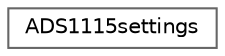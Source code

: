 digraph "Graphical Class Hierarchy"
{
 // LATEX_PDF_SIZE
  bgcolor="transparent";
  edge [fontname=Helvetica,fontsize=10,labelfontname=Helvetica,labelfontsize=10];
  node [fontname=Helvetica,fontsize=10,shape=box,height=0.2,width=0.4];
  rankdir="LR";
  Node0 [id="Node000000",label="ADS1115settings",height=0.2,width=0.4,color="grey40", fillcolor="white", style="filled",URL="$structADS1115settings.html",tooltip=" "];
}

